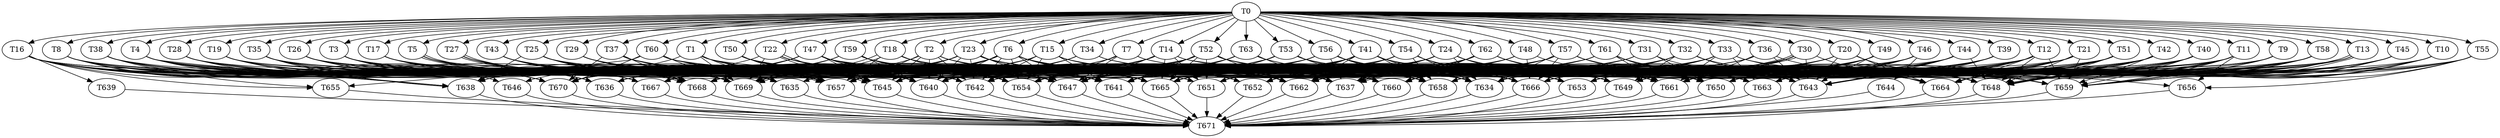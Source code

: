 digraph DAG_Schedule {
  T0 [size="1", overhead="0.0", color="black"]
  T0 -> T1 [size="1", color="black"]
  T0 -> T2 [size="1", color="black"]
  T0 -> T3 [size="1", color="black"]
  T0 -> T4 [size="1", color="black"]
  T0 -> T5 [size="1", color="black"]
  T0 -> T6 [size="1", color="black"]
  T0 -> T7 [size="1", color="black"]
  T0 -> T8 [size="1", color="black"]
  T0 -> T9 [size="1", color="black"]
  T0 -> T10 [size="1", color="black"]
  T0 -> T11 [size="1", color="black"]
  T0 -> T12 [size="1", color="black"]
  T0 -> T13 [size="1", color="black"]
  T0 -> T14 [size="1", color="black"]
  T0 -> T15 [size="1", color="black"]
  T0 -> T16 [size="1", color="black"]
  T0 -> T17 [size="1", color="black"]
  T0 -> T18 [size="1", color="black"]
  T0 -> T19 [size="1", color="black"]
  T0 -> T20 [size="1", color="black"]
  T0 -> T21 [size="1", color="black"]
  T0 -> T22 [size="1", color="black"]
  T0 -> T23 [size="1", color="black"]
  T0 -> T24 [size="1", color="black"]
  T0 -> T25 [size="1", color="black"]
  T0 -> T26 [size="1", color="black"]
  T0 -> T27 [size="1", color="black"]
  T0 -> T28 [size="1", color="black"]
  T0 -> T29 [size="1", color="black"]
  T0 -> T30 [size="1", color="black"]
  T0 -> T31 [size="1", color="black"]
  T0 -> T32 [size="1", color="black"]
  T0 -> T33 [size="1", color="black"]
  T0 -> T34 [size="1", color="black"]
  T0 -> T35 [size="1", color="black"]
  T0 -> T36 [size="1", color="black"]
  T0 -> T37 [size="1", color="black"]
  T0 -> T38 [size="1", color="black"]
  T0 -> T39 [size="1", color="black"]
  T0 -> T40 [size="1", color="black"]
  T0 -> T41 [size="1", color="black"]
  T0 -> T42 [size="1", color="black"]
  T0 -> T43 [size="1", color="black"]
  T0 -> T44 [size="1", color="black"]
  T0 -> T45 [size="1", color="black"]
  T0 -> T46 [size="1", color="black"]
  T0 -> T47 [size="1", color="black"]
  T0 -> T48 [size="1", color="black"]
  T0 -> T49 [size="1", color="black"]
  T0 -> T50 [size="1", color="black"]
  T0 -> T51 [size="1", color="black"]
  T0 -> T52 [size="1", color="black"]
  T0 -> T53 [size="1", color="black"]
  T0 -> T54 [size="1", color="black"]
  T0 -> T55 [size="1", color="black"]
  T0 -> T56 [size="1", color="black"]
  T0 -> T57 [size="1", color="black"]
  T0 -> T58 [size="1", color="black"]
  T0 -> T59 [size="1", color="black"]
  T0 -> T60 [size="1", color="black"]
  T0 -> T61 [size="1", color="black"]
  T0 -> T62 [size="1", color="black"]
  T0 -> T63 [size="1", color="black"]
  T1 [size="1", overhead="0.13", color="black"]
  T1 -> T643 [size="1", color="black"]
  T1 -> T641 [size="1", color="black"]
  T1 -> T635 [size="1", color="black"]
  T1 -> T645 [size="1", color="black"]
  T1 -> T650 [size="1", color="black"]
  T1 -> T665 [size="1", color="black"]
  T1 -> T669 [size="1", color="black"]
  T1 -> T651 [size="1", color="black"]
  T1 -> T638 [size="1", color="black"]
  T2 [size="28", overhead="0.08", color="black"]
  T2 -> T651 [size="28", color="black"]
  T2 -> T658 [size="28", color="black"]
  T2 -> T661 [size="28", color="black"]
  T2 -> T645 [size="28", color="black"]
  T2 -> T669 [size="28", color="black"]
  T2 -> T640 [size="28", color="black"]
  T2 -> T657 [size="28", color="black"]
  T2 -> T642 [size="28", color="black"]
  T2 -> T650 [size="28", color="black"]
  T3 [size="2", overhead="0.19", color="black"]
  T3 -> T670 [size="2", color="black"]
  T3 -> T661 [size="2", color="black"]
  T3 -> T647 [size="2", color="black"]
  T3 -> T651 [size="2", color="black"]
  T3 -> T645 [size="2", color="black"]
  T3 -> T657 [size="2", color="black"]
  T3 -> T654 [size="2", color="black"]
  T3 -> T650 [size="2", color="black"]
  T3 -> T636 [size="2", color="black"]
  T3 -> T640 [size="2", color="black"]
  T3 -> T669 [size="2", color="black"]
  T4 [size="69", overhead="0.18", color="black"]
  T4 -> T638 [size="69", color="black"]
  T4 -> T670 [size="69", color="black"]
  T4 -> T668 [size="69", color="black"]
  T4 -> T643 [size="69", color="black"]
  T4 -> T669 [size="69", color="black"]
  T4 -> T657 [size="69", color="black"]
  T4 -> T665 [size="69", color="black"]
  T4 -> T654 [size="69", color="black"]
  T4 -> T666 [size="69", color="black"]
  T4 -> T640 [size="69", color="black"]
  T5 [size="40", overhead="0.19", color="black"]
  T5 -> T637 [size="40", color="black"]
  T5 -> T668 [size="40", color="black"]
  T5 -> T657 [size="40", color="black"]
  T5 -> T660 [size="40", color="black"]
  T5 -> T657 [size="40", color="black"]
  T5 -> T669 [size="40", color="black"]
  T5 -> T667 [size="40", color="black"]
  T5 -> T665 [size="40", color="black"]
  T5 -> T653 [size="40", color="black"]
  T5 -> T647 [size="40", color="black"]
  T6 [size="2", overhead="0.09", color="black"]
  T6 -> T647 [size="2", color="black"]
  T6 -> T649 [size="2", color="black"]
  T6 -> T658 [size="2", color="black"]
  T6 -> T657 [size="2", color="black"]
  T6 -> T640 [size="2", color="black"]
  T6 -> T648 [size="2", color="black"]
  T6 -> T662 [size="2", color="black"]
  T6 -> T654 [size="2", color="black"]
  T6 -> T645 [size="2", color="black"]
  T6 -> T663 [size="2", color="black"]
  T6 -> T650 [size="2", color="black"]
  T6 -> T652 [size="2", color="black"]
  T6 -> T668 [size="2", color="black"]
  T6 -> T670 [size="2", color="black"]
  T6 -> T642 [size="2", color="black"]
  T6 -> T665 [size="2", color="black"]
  T6 -> T669 [size="2", color="black"]
  T7 [size="550", overhead="0.05", color="black"]
  T7 -> T648 [size="550", color="black"]
  T7 -> T668 [size="550", color="black"]
  T7 -> T663 [size="550", color="black"]
  T7 -> T647 [size="550", color="black"]
  T7 -> T657 [size="550", color="black"]
  T7 -> T654 [size="550", color="black"]
  T8 [size="112", overhead="0.08", color="black"]
  T8 -> T670 [size="112", color="black"]
  T8 -> T663 [size="112", color="black"]
  T8 -> T640 [size="112", color="black"]
  T8 -> T634 [size="112", color="black"]
  T8 -> T638 [size="112", color="black"]
  T8 -> T669 [size="112", color="black"]
  T8 -> T654 [size="112", color="black"]
  T8 -> T657 [size="112", color="black"]
  T9 [size="9", overhead="0.04", color="black"]
  T9 -> T650 [size="9", color="black"]
  T9 -> T659 [size="9", color="black"]
  T9 -> T654 [size="9", color="black"]
  T9 -> T664 [size="9", color="black"]
  T9 -> T647 [size="9", color="black"]
  T9 -> T665 [size="9", color="black"]
  T10 [size="368", overhead="0.12", color="black"]
  T10 -> T650 [size="368", color="black"]
  T10 -> T664 [size="368", color="black"]
  T10 -> T648 [size="368", color="black"]
  T10 -> T666 [size="368", color="black"]
  T10 -> T647 [size="368", color="black"]
  T10 -> T659 [size="368", color="black"]
  T11 [size="550", overhead="0.05", color="black"]
  T11 -> T647 [size="550", color="black"]
  T11 -> T659 [size="550", color="black"]
  T11 -> T650 [size="550", color="black"]
  T11 -> T665 [size="550", color="black"]
  T11 -> T648 [size="550", color="black"]
  T11 -> T664 [size="550", color="black"]
  T11 -> T663 [size="550", color="black"]
  T11 -> T640 [size="550", color="black"]
  T11 -> T670 [size="550", color="black"]
  T11 -> T636 [size="550", color="black"]
  T11 -> T656 [size="550", color="black"]
  T12 [size="1", overhead="0.09", color="black"]
  T12 -> T660 [size="1", color="black"]
  T12 -> T650 [size="1", color="black"]
  T12 -> T664 [size="1", color="black"]
  T12 -> T640 [size="1", color="black"]
  T12 -> T647 [size="1", color="black"]
  T12 -> T648 [size="1", color="black"]
  T12 -> T657 [size="1", color="black"]
  T12 -> T661 [size="1", color="black"]
  T12 -> T643 [size="1", color="black"]
  T12 -> T665 [size="1", color="black"]
  T12 -> T659 [size="1", color="black"]
  T12 -> T654 [size="1", color="black"]
  T12 -> T634 [size="1", color="black"]
  T12 -> T658 [size="1", color="black"]
  T13 [size="6", overhead="0.08", color="black"]
  T13 -> T648 [size="6", color="black"]
  T13 -> T643 [size="6", color="black"]
  T13 -> T650 [size="6", color="black"]
  T13 -> T663 [size="6", color="black"]
  T13 -> T634 [size="6", color="black"]
  T13 -> T661 [size="6", color="black"]
  T13 -> T648 [size="6", color="black"]
  T13 -> T641 [size="6", color="black"]
  T13 -> T651 [size="6", color="black"]
  T13 -> T666 [size="6", color="black"]
  T13 -> T657 [size="6", color="black"]
  T14 [size="300", overhead="0.08", color="black"]
  T14 -> T665 [size="300", color="black"]
  T14 -> T663 [size="300", color="black"]
  T14 -> T659 [size="300", color="black"]
  T14 -> T651 [size="300", color="black"]
  T14 -> T654 [size="300", color="black"]
  T14 -> T647 [size="300", color="black"]
  T14 -> T657 [size="300", color="black"]
  T14 -> T667 [size="300", color="black"]
  T15 [size="33", overhead="0.05", color="black"]
  T15 -> T670 [size="33", color="black"]
  T15 -> T657 [size="33", color="black"]
  T15 -> T654 [size="33", color="black"]
  T15 -> T642 [size="33", color="black"]
  T15 -> T648 [size="33", color="black"]
  T15 -> T660 [size="33", color="black"]
  T15 -> T634 [size="33", color="black"]
  T15 -> T664 [size="33", color="black"]
  T15 -> T668 [size="33", color="black"]
  T15 -> T641 [size="33", color="black"]
  T15 -> T669 [size="33", color="black"]
  T15 -> T650 [size="33", color="black"]
  T16 [size="19", overhead="0.1", color="black"]
  T16 -> T654 [size="19", color="black"]
  T16 -> T634 [size="19", color="black"]
  T16 -> T670 [size="19", color="black"]
  T16 -> T658 [size="19", color="black"]
  T16 -> T645 [size="19", color="black"]
  T16 -> T655 [size="19", color="black"]
  T16 -> T639 [size="19", color="black"]
  T16 -> T647 [size="19", color="black"]
  T16 -> T669 [size="19", color="black"]
  T16 -> T635 [size="19", color="black"]
  T16 -> T657 [size="19", color="black"]
  T16 -> T665 [size="19", color="black"]
  T17 [size="9", overhead="0.11", color="black"]
  T17 -> T635 [size="9", color="black"]
  T17 -> T654 [size="9", color="black"]
  T17 -> T667 [size="9", color="black"]
  T17 -> T657 [size="9", color="black"]
  T17 -> T662 [size="9", color="black"]
  T17 -> T669 [size="9", color="black"]
  T17 -> T659 [size="9", color="black"]
  T17 -> T647 [size="9", color="black"]
  T18 [size="49", overhead="0.13", color="black"]
  T18 -> T658 [size="49", color="black"]
  T18 -> T650 [size="49", color="black"]
  T18 -> T669 [size="49", color="black"]
  T18 -> T634 [size="49", color="black"]
  T18 -> T662 [size="49", color="black"]
  T18 -> T654 [size="49", color="black"]
  T18 -> T669 [size="49", color="black"]
  T18 -> T657 [size="49", color="black"]
  T19 [size="6", overhead="0.08", color="black"]
  T19 -> T647 [size="6", color="black"]
  T19 -> T665 [size="6", color="black"]
  T19 -> T646 [size="6", color="black"]
  T19 -> T640 [size="6", color="black"]
  T19 -> T660 [size="6", color="black"]
  T19 -> T649 [size="6", color="black"]
  T19 -> T670 [size="6", color="black"]
  T19 -> T669 [size="6", color="black"]
  T20 [size="18", overhead="0.0", color="black"]
  T20 -> T645 [size="18", color="black"]
  T20 -> T640 [size="18", color="black"]
  T20 -> T658 [size="18", color="black"]
  T20 -> T643 [size="18", color="black"]
  T20 -> T648 [size="18", color="black"]
  T20 -> T660 [size="18", color="black"]
  T20 -> T665 [size="18", color="black"]
  T20 -> T651 [size="18", color="black"]
  T20 -> T664 [size="18", color="black"]
  T20 -> T662 [size="18", color="black"]
  T21 [size="46", overhead="0.01", color="black"]
  T21 -> T648 [size="46", color="black"]
  T21 -> T645 [size="46", color="black"]
  T21 -> T658 [size="46", color="black"]
  T21 -> T643 [size="46", color="black"]
  T21 -> T647 [size="46", color="black"]
  T21 -> T642 [size="46", color="black"]
  T21 -> T650 [size="46", color="black"]
  T21 -> T659 [size="46", color="black"]
  T21 -> T660 [size="46", color="black"]
  T21 -> T661 [size="46", color="black"]
  T21 -> T641 [size="46", color="black"]
  T22 [size="19", overhead="0.08", color="black"]
  T22 -> T670 [size="19", color="black"]
  T22 -> T669 [size="19", color="black"]
  T22 -> T645 [size="19", color="black"]
  T22 -> T647 [size="19", color="black"]
  T22 -> T634 [size="19", color="black"]
  T22 -> T665 [size="19", color="black"]
  T22 -> T662 [size="19", color="black"]
  T22 -> T641 [size="19", color="black"]
  T22 -> T645 [size="19", color="black"]
  T22 -> T658 [size="19", color="black"]
  T22 -> T652 [size="19", color="black"]
  T23 [size="187", overhead="0.13", color="black"]
  T23 -> T648 [size="187", color="black"]
  T23 -> T647 [size="187", color="black"]
  T23 -> T664 [size="187", color="black"]
  T23 -> T657 [size="187", color="black"]
  T23 -> T638 [size="187", color="black"]
  T23 -> T663 [size="187", color="black"]
  T23 -> T642 [size="187", color="black"]
  T23 -> T668 [size="187", color="black"]
  T23 -> T640 [size="187", color="black"]
  T23 -> T641 [size="187", color="black"]
  T23 -> T661 [size="187", color="black"]
  T23 -> T669 [size="187", color="black"]
  T24 [size="1074", overhead="0.04", color="black"]
  T24 -> T634 [size="1074", color="black"]
  T24 -> T669 [size="1074", color="black"]
  T24 -> T642 [size="1074", color="black"]
  T24 -> T653 [size="1074", color="black"]
  T24 -> T661 [size="1074", color="black"]
  T24 -> T651 [size="1074", color="black"]
  T24 -> T668 [size="1074", color="black"]
  T24 -> T643 [size="1074", color="black"]
  T24 -> T662 [size="1074", color="black"]
  T25 [size="232", overhead="0.2", color="black"]
  T25 -> T652 [size="232", color="black"]
  T25 -> T657 [size="232", color="black"]
  T25 -> T668 [size="232", color="black"]
  T25 -> T669 [size="232", color="black"]
  T25 -> T638 [size="232", color="black"]
  T25 -> T664 [size="232", color="black"]
  T25 -> T649 [size="232", color="black"]
  T25 -> T666 [size="232", color="black"]
  T25 -> T642 [size="232", color="black"]
  T26 [size="48", overhead="0.17", color="black"]
  T26 -> T669 [size="48", color="black"]
  T26 -> T663 [size="48", color="black"]
  T26 -> T668 [size="48", color="black"]
  T26 -> T666 [size="48", color="black"]
  T26 -> T640 [size="48", color="black"]
  T26 -> T636 [size="48", color="black"]
  T26 -> T670 [size="48", color="black"]
  T26 -> T657 [size="48", color="black"]
  T26 -> T661 [size="48", color="black"]
  T26 -> T634 [size="48", color="black"]
  T26 -> T645 [size="48", color="black"]
  T27 [size="252", overhead="0.11", color="black"]
  T27 -> T660 [size="252", color="black"]
  T27 -> T668 [size="252", color="black"]
  T27 -> T657 [size="252", color="black"]
  T27 -> T667 [size="252", color="black"]
  T27 -> T637 [size="252", color="black"]
  T27 -> T645 [size="252", color="black"]
  T27 -> T668 [size="252", color="black"]
  T27 -> T653 [size="252", color="black"]
  T27 -> T662 [size="252", color="black"]
  T28 [size="31", overhead="0.11", color="black"]
  T28 -> T638 [size="31", color="black"]
  T28 -> T634 [size="31", color="black"]
  T28 -> T647 [size="31", color="black"]
  T28 -> T654 [size="31", color="black"]
  T28 -> T641 [size="31", color="black"]
  T28 -> T642 [size="31", color="black"]
  T28 -> T668 [size="31", color="black"]
  T28 -> T645 [size="31", color="black"]
  T29 [size="8", overhead="0.14", color="black"]
  T29 -> T645 [size="8", color="black"]
  T29 -> T640 [size="8", color="black"]
  T29 -> T637 [size="8", color="black"]
  T29 -> T654 [size="8", color="black"]
  T29 -> T642 [size="8", color="black"]
  T29 -> T635 [size="8", color="black"]
  T29 -> T666 [size="8", color="black"]
  T30 [size="8", overhead="0.13", color="black"]
  T30 -> T657 [size="8", color="black"]
  T30 -> T653 [size="8", color="black"]
  T30 -> T664 [size="8", color="black"]
  T30 -> T661 [size="8", color="black"]
  T30 -> T643 [size="8", color="black"]
  T30 -> T647 [size="8", color="black"]
  T30 -> T637 [size="8", color="black"]
  T30 -> T637 [size="8", color="black"]
  T30 -> T654 [size="8", color="black"]
  T31 [size="232", overhead="0.15", color="black"]
  T31 -> T669 [size="232", color="black"]
  T31 -> T650 [size="232", color="black"]
  T31 -> T654 [size="232", color="black"]
  T31 -> T637 [size="232", color="black"]
  T31 -> T643 [size="232", color="black"]
  T32 [size="232", overhead="0.13", color="black"]
  T32 -> T657 [size="232", color="black"]
  T32 -> T658 [size="232", color="black"]
  T32 -> T660 [size="232", color="black"]
  T32 -> T654 [size="232", color="black"]
  T32 -> T648 [size="232", color="black"]
  T32 -> T635 [size="232", color="black"]
  T32 -> T634 [size="232", color="black"]
  T32 -> T643 [size="232", color="black"]
  T32 -> T649 [size="232", color="black"]
  T33 [size="7", overhead="0.05", color="black"]
  T33 -> T634 [size="7", color="black"]
  T33 -> T635 [size="7", color="black"]
  T33 -> T656 [size="7", color="black"]
  T33 -> T659 [size="7", color="black"]
  T33 -> T647 [size="7", color="black"]
  T33 -> T663 [size="7", color="black"]
  T33 -> T669 [size="7", color="black"]
  T33 -> T660 [size="7", color="black"]
  T33 -> T661 [size="7", color="black"]
  T33 -> T666 [size="7", color="black"]
  T33 -> T640 [size="7", color="black"]
  T33 -> T645 [size="7", color="black"]
  T34 [size="14", overhead="0.11", color="black"]
  T34 -> T640 [size="14", color="black"]
  T34 -> T648 [size="14", color="black"]
  T34 -> T645 [size="14", color="black"]
  T34 -> T649 [size="14", color="black"]
  T34 -> T657 [size="14", color="black"]
  T35 [size="3", overhead="0.02", color="black"]
  T35 -> T634 [size="3", color="black"]
  T35 -> T650 [size="3", color="black"]
  T35 -> T647 [size="3", color="black"]
  T35 -> T636 [size="3", color="black"]
  T35 -> T638 [size="3", color="black"]
  T35 -> T670 [size="3", color="black"]
  T35 -> T640 [size="3", color="black"]
  T35 -> T661 [size="3", color="black"]
  T35 -> T635 [size="3", color="black"]
  T36 [size="69", overhead="0.17", color="black"]
  T36 -> T648 [size="69", color="black"]
  T36 -> T669 [size="69", color="black"]
  T36 -> T643 [size="69", color="black"]
  T36 -> T661 [size="69", color="black"]
  T36 -> T647 [size="69", color="black"]
  T36 -> T654 [size="69", color="black"]
  T36 -> T665 [size="69", color="black"]
  T37 [size="34", overhead="0.07", color="black"]
  T37 -> T658 [size="34", color="black"]
  T37 -> T647 [size="34", color="black"]
  T37 -> T668 [size="34", color="black"]
  T37 -> T653 [size="34", color="black"]
  T37 -> T670 [size="34", color="black"]
  T37 -> T661 [size="34", color="black"]
  T37 -> T645 [size="34", color="black"]
  T37 -> T654 [size="34", color="black"]
  T37 -> T640 [size="34", color="black"]
  T38 [size="1074", overhead="0.18", color="black"]
  T38 -> T645 [size="1074", color="black"]
  T38 -> T642 [size="1074", color="black"]
  T38 -> T667 [size="1074", color="black"]
  T38 -> T654 [size="1074", color="black"]
  T38 -> T636 [size="1074", color="black"]
  T38 -> T655 [size="1074", color="black"]
  T38 -> T665 [size="1074", color="black"]
  T38 -> T643 [size="1074", color="black"]
  T38 -> T640 [size="1074", color="black"]
  T38 -> T657 [size="1074", color="black"]
  T39 [size="528", overhead="0.12", color="black"]
  T39 -> T634 [size="528", color="black"]
  T39 -> T640 [size="528", color="black"]
  T39 -> T649 [size="528", color="black"]
  T39 -> T645 [size="528", color="black"]
  T39 -> T658 [size="528", color="black"]
  T39 -> T661 [size="528", color="black"]
  T39 -> T663 [size="528", color="black"]
  T39 -> T637 [size="528", color="black"]
  T39 -> T643 [size="528", color="black"]
  T40 [size="472", overhead="0.06", color="black"]
  T40 -> T640 [size="472", color="black"]
  T40 -> T648 [size="472", color="black"]
  T40 -> T661 [size="472", color="black"]
  T40 -> T645 [size="472", color="black"]
  T40 -> T662 [size="472", color="black"]
  T40 -> T659 [size="472", color="black"]
  T40 -> T649 [size="472", color="black"]
  T41 [size="783", overhead="0.11", color="black"]
  T41 -> T651 [size="783", color="black"]
  T41 -> T634 [size="783", color="black"]
  T41 -> T662 [size="783", color="black"]
  T41 -> T668 [size="783", color="black"]
  T41 -> T654 [size="783", color="black"]
  T41 -> T647 [size="783", color="black"]
  T41 -> T665 [size="783", color="black"]
  T41 -> T658 [size="783", color="black"]
  T41 -> T661 [size="783", color="black"]
  T41 -> T652 [size="783", color="black"]
  T41 -> T659 [size="783", color="black"]
  T42 [size="319", overhead="0.04", color="black"]
  T42 -> T648 [size="319", color="black"]
  T42 -> T667 [size="319", color="black"]
  T42 -> T659 [size="319", color="black"]
  T42 -> T653 [size="319", color="black"]
  T42 -> T665 [size="319", color="black"]
  T42 -> T635 [size="319", color="black"]
  T42 -> T661 [size="319", color="black"]
  T42 -> T664 [size="319", color="black"]
  T43 [size="9", overhead="0.0", color="black"]
  T43 -> T641 [size="9", color="black"]
  T43 -> T657 [size="9", color="black"]
  T43 -> T640 [size="9", color="black"]
  T43 -> T634 [size="9", color="black"]
  T43 -> T645 [size="9", color="black"]
  T43 -> T668 [size="9", color="black"]
  T43 -> T662 [size="9", color="black"]
  T43 -> T647 [size="9", color="black"]
  T44 [size="298", overhead="0.09", color="black"]
  T44 -> T648 [size="298", color="black"]
  T44 -> T663 [size="298", color="black"]
  T44 -> T645 [size="298", color="black"]
  T44 -> T652 [size="298", color="black"]
  T44 -> T634 [size="298", color="black"]
  T44 -> T654 [size="298", color="black"]
  T44 -> T643 [size="298", color="black"]
  T44 -> T657 [size="298", color="black"]
  T44 -> T649 [size="298", color="black"]
  T44 -> T653 [size="298", color="black"]
  T45 [size="49", overhead="0.07", color="black"]
  T45 -> T648 [size="49", color="black"]
  T45 -> T663 [size="49", color="black"]
  T45 -> T659 [size="49", color="black"]
  T45 -> T634 [size="49", color="black"]
  T45 -> T661 [size="49", color="black"]
  T45 -> T653 [size="49", color="black"]
  T45 -> T666 [size="49", color="black"]
  T45 -> T650 [size="49", color="black"]
  T46 [size="30", overhead="0.17", color="black"]
  T46 -> T653 [size="30", color="black"]
  T46 -> T665 [size="30", color="black"]
  T46 -> T649 [size="30", color="black"]
  T46 -> T647 [size="30", color="black"]
  T46 -> T670 [size="30", color="black"]
  T46 -> T663 [size="30", color="black"]
  T46 -> T644 [size="30", color="black"]
  T46 -> T634 [size="30", color="black"]
  T47 [size="10", overhead="0.06", color="black"]
  T47 -> T667 [size="10", color="black"]
  T47 -> T646 [size="10", color="black"]
  T47 -> T638 [size="10", color="black"]
  T47 -> T641 [size="10", color="black"]
  T47 -> T645 [size="10", color="black"]
  T47 -> T659 [size="10", color="black"]
  T47 -> T665 [size="10", color="black"]
  T47 -> T670 [size="10", color="black"]
  T47 -> T653 [size="10", color="black"]
  T47 -> T664 [size="10", color="black"]
  T47 -> T662 [size="10", color="black"]
  T47 -> T634 [size="10", color="black"]
  T47 -> T640 [size="10", color="black"]
  T48 [size="550", overhead="0.1", color="black"]
  T48 -> T640 [size="550", color="black"]
  T48 -> T662 [size="550", color="black"]
  T48 -> T650 [size="550", color="black"]
  T48 -> T666 [size="550", color="black"]
  T48 -> T652 [size="550", color="black"]
  T48 -> T665 [size="550", color="black"]
  T49 [size="286", overhead="0.15", color="black"]
  T49 -> T666 [size="286", color="black"]
  T49 -> T637 [size="286", color="black"]
  T49 -> T641 [size="286", color="black"]
  T49 -> T658 [size="286", color="black"]
  T49 -> T650 [size="286", color="black"]
  T49 -> T654 [size="286", color="black"]
  T49 -> T643 [size="286", color="black"]
  T50 [size="1124", overhead="0.03", color="black"]
  T50 -> T640 [size="1124", color="black"]
  T50 -> T642 [size="1124", color="black"]
  T50 -> T666 [size="1124", color="black"]
  T50 -> T647 [size="1124", color="black"]
  T50 -> T645 [size="1124", color="black"]
  T50 -> T657 [size="1124", color="black"]
  T50 -> T662 [size="1124", color="black"]
  T50 -> T641 [size="1124", color="black"]
  T51 [size="63", overhead="0.03", color="black"]
  T51 -> T643 [size="63", color="black"]
  T51 -> T634 [size="63", color="black"]
  T51 -> T648 [size="63", color="black"]
  T51 -> T661 [size="63", color="black"]
  T51 -> T668 [size="63", color="black"]
  T51 -> T662 [size="63", color="black"]
  T51 -> T657 [size="63", color="black"]
  T51 -> T663 [size="63", color="black"]
  T51 -> T641 [size="63", color="black"]
  T51 -> T664 [size="63", color="black"]
  T52 [size="4", overhead="0.01", color="black"]
  T52 -> T640 [size="4", color="black"]
  T52 -> T645 [size="4", color="black"]
  T52 -> T661 [size="4", color="black"]
  T52 -> T634 [size="4", color="black"]
  T52 -> T636 [size="4", color="black"]
  T52 -> T664 [size="4", color="black"]
  T52 -> T641 [size="4", color="black"]
  T52 -> T665 [size="4", color="black"]
  T52 -> T662 [size="4", color="black"]
  T52 -> T663 [size="4", color="black"]
  T52 -> T647 [size="4", color="black"]
  T52 -> T651 [size="4", color="black"]
  T52 -> T667 [size="4", color="black"]
  T53 [size="612", overhead="0.15", color="black"]
  T53 -> T665 [size="612", color="black"]
  T53 -> T640 [size="612", color="black"]
  T53 -> T654 [size="612", color="black"]
  T53 -> T669 [size="612", color="black"]
  T53 -> T660 [size="612", color="black"]
  T53 -> T659 [size="612", color="black"]
  T53 -> T634 [size="612", color="black"]
  T54 [size="1283", overhead="0.03", color="black"]
  T54 -> T658 [size="1283", color="black"]
  T54 -> T652 [size="1283", color="black"]
  T54 -> T657 [size="1283", color="black"]
  T54 -> T653 [size="1283", color="black"]
  T54 -> T634 [size="1283", color="black"]
  T54 -> T640 [size="1283", color="black"]
  T54 -> T666 [size="1283", color="black"]
  T55 [size="29", overhead="0.15", color="black"]
  T55 -> T659 [size="29", color="black"]
  T55 -> T663 [size="29", color="black"]
  T55 -> T634 [size="29", color="black"]
  T55 -> T656 [size="29", color="black"]
  T55 -> T664 [size="29", color="black"]
  T55 -> T654 [size="29", color="black"]
  T56 [size="1", overhead="0.15", color="black"]
  T56 -> T663 [size="1", color="black"]
  T56 -> T647 [size="1", color="black"]
  T56 -> T641 [size="1", color="black"]
  T56 -> T669 [size="1", color="black"]
  T56 -> T658 [size="1", color="black"]
  T56 -> T634 [size="1", color="black"]
  T56 -> T637 [size="1", color="black"]
  T56 -> T654 [size="1", color="black"]
  T56 -> T661 [size="1", color="black"]
  T56 -> T640 [size="1", color="black"]
  T57 [size="9", overhead="0.16", color="black"]
  T57 -> T662 [size="9", color="black"]
  T57 -> T642 [size="9", color="black"]
  T57 -> T647 [size="9", color="black"]
  T57 -> T670 [size="9", color="black"]
  T57 -> T634 [size="9", color="black"]
  T57 -> T648 [size="9", color="black"]
  T57 -> T666 [size="9", color="black"]
  T57 -> T650 [size="9", color="black"]
  T58 [size="69", overhead="0.15", color="black"]
  T58 -> T648 [size="69", color="black"]
  T58 -> T662 [size="69", color="black"]
  T58 -> T657 [size="69", color="black"]
  T58 -> T659 [size="69", color="black"]
  T58 -> T665 [size="69", color="black"]
  T58 -> T634 [size="69", color="black"]
  T58 -> T658 [size="69", color="black"]
  T58 -> T650 [size="69", color="black"]
  T58 -> T642 [size="69", color="black"]
  T58 -> T664 [size="69", color="black"]
  T58 -> T643 [size="69", color="black"]
  T59 [size="783", overhead="0.03", color="black"]
  T59 -> T634 [size="783", color="black"]
  T59 -> T654 [size="783", color="black"]
  T59 -> T665 [size="783", color="black"]
  T59 -> T637 [size="783", color="black"]
  T59 -> T636 [size="783", color="black"]
  T59 -> T640 [size="783", color="black"]
  T59 -> T658 [size="783", color="black"]
  T59 -> T668 [size="783", color="black"]
  T60 [size="18", overhead="0.11", color="black"]
  T60 -> T669 [size="18", color="black"]
  T60 -> T658 [size="18", color="black"]
  T60 -> T659 [size="18", color="black"]
  T60 -> T670 [size="18", color="black"]
  T60 -> T647 [size="18", color="black"]
  T60 -> T650 [size="18", color="black"]
  T60 -> T655 [size="18", color="black"]
  T61 [size="232", overhead="0.08", color="black"]
  T61 -> T636 [size="232", color="black"]
  T61 -> T663 [size="232", color="black"]
  T61 -> T662 [size="232", color="black"]
  T61 -> T669 [size="232", color="black"]
  T61 -> T645 [size="232", color="black"]
  T61 -> T661 [size="232", color="black"]
  T61 -> T643 [size="232", color="black"]
  T61 -> T650 [size="232", color="black"]
  T62 [size="589", overhead="0.12", color="black"]
  T62 -> T661 [size="589", color="black"]
  T62 -> T641 [size="589", color="black"]
  T62 -> T649 [size="589", color="black"]
  T62 -> T637 [size="589", color="black"]
  T62 -> T642 [size="589", color="black"]
  T62 -> T660 [size="589", color="black"]
  T62 -> T640 [size="589", color="black"]
  T62 -> T650 [size="589", color="black"]
  T62 -> T647 [size="589", color="black"]
  T63 [size="2", overhead="0.17", color="black"]
  T63 -> T653 [size="2", color="black"]
  T63 -> T650 [size="2", color="black"]
  T63 -> T640 [size="2", color="black"]
  T63 -> T641 [size="2", color="black"]
  T63 -> T645 [size="2", color="black"]
  T63 -> T654 [size="2", color="black"]
  T63 -> T637 [size="2", color="black"]
  T634 [size="447", overhead="0.06", color="black"]
  T634 -> T671 [size="447", color="black"]
  T635 [size="368", overhead="0.12", color="black"]
  T635 -> T671 [size="368", color="black"]
  T636 [size="6", overhead="0.17", color="black"]
  T636 -> T671 [size="6", color="black"]
  T637 [size="21", overhead="0.0", color="black"]
  T637 -> T671 [size="21", color="black"]
  T638 [size="6", overhead="0.12", color="black"]
  T638 -> T671 [size="6", color="black"]
  T639 [size="27", overhead="0.13", color="black"]
  T639 -> T671 [size="27", color="black"]
  T640 [size="550", overhead="0.05", color="black"]
  T640 -> T671 [size="550", color="black"]
  T641 [size="163", overhead="0.15", color="black"]
  T641 -> T671 [size="163", color="black"]
  T642 [size="69", overhead="0.1", color="black"]
  T642 -> T671 [size="69", color="black"]
  T643 [size="25", overhead="0.02", color="black"]
  T643 -> T671 [size="25", color="black"]
  T644 [size="2", overhead="0.08", color="black"]
  T644 -> T671 [size="2", color="black"]
  T645 [size="471", overhead="0.17", color="black"]
  T645 -> T671 [size="471", color="black"]
  T646 [size="1", overhead="0.18", color="black"]
  T646 -> T671 [size="1", color="black"]
  T647 [size="2", overhead="0.0", color="black"]
  T647 -> T671 [size="2", color="black"]
  T648 [size="432", overhead="0.06", color="black"]
  T648 -> T671 [size="432", color="black"]
  T649 [size="10", overhead="0.06", color="black"]
  T649 -> T671 [size="10", color="black"]
  T650 [size="14", overhead="0.16", color="black"]
  T650 -> T671 [size="14", color="black"]
  T651 [size="18", overhead="0.07", color="black"]
  T651 -> T671 [size="18", color="black"]
  T652 [size="4", overhead="0.02", color="black"]
  T652 -> T671 [size="4", color="black"]
  T653 [size="783", overhead="0.07", color="black"]
  T653 -> T671 [size="783", color="black"]
  T654 [size="69", overhead="0.19", color="black"]
  T654 -> T671 [size="69", color="black"]
  T655 [size="318", overhead="0.04", color="black"]
  T655 -> T671 [size="318", color="black"]
  T656 [size="232", overhead="0.09", color="black"]
  T656 -> T671 [size="232", color="black"]
  T657 [size="468", overhead="0.03", color="black"]
  T657 -> T671 [size="468", color="black"]
  T658 [size="2", overhead="0.17", color="black"]
  T658 -> T671 [size="2", color="black"]
  T659 [size="69", overhead="0.06", color="black"]
  T659 -> T671 [size="69", color="black"]
  T660 [size="16", overhead="0.19", color="black"]
  T660 -> T671 [size="16", color="black"]
  T661 [size="133", overhead="0.02", color="black"]
  T661 -> T671 [size="133", color="black"]
  T662 [size="3", overhead="0.17", color="black"]
  T662 -> T671 [size="3", color="black"]
  T663 [size="29", overhead="0.17", color="black"]
  T663 -> T671 [size="29", color="black"]
  T664 [size="1", overhead="0.11", color="black"]
  T664 -> T671 [size="1", color="black"]
  T665 [size="2", overhead="0.2", color="black"]
  T665 -> T671 [size="2", color="black"]
  T666 [size="368", overhead="0.03", color="black"]
  T666 -> T671 [size="368", color="black"]
  T667 [size="32", overhead="0.04", color="black"]
  T667 -> T671 [size="32", color="black"]
  T668 [size="4", overhead="0.09", color="black"]
  T668 -> T671 [size="4", color="black"]
  T669 [size="1074", overhead="0.0", color="black"]
  T669 -> T671 [size="1074", color="black"]
  T670 [size="368", overhead="0.06", color="black"]
  T670 -> T671 [size="368", color="black"]
  T671 [size="1", overhead="0.0", color="black"]
}

